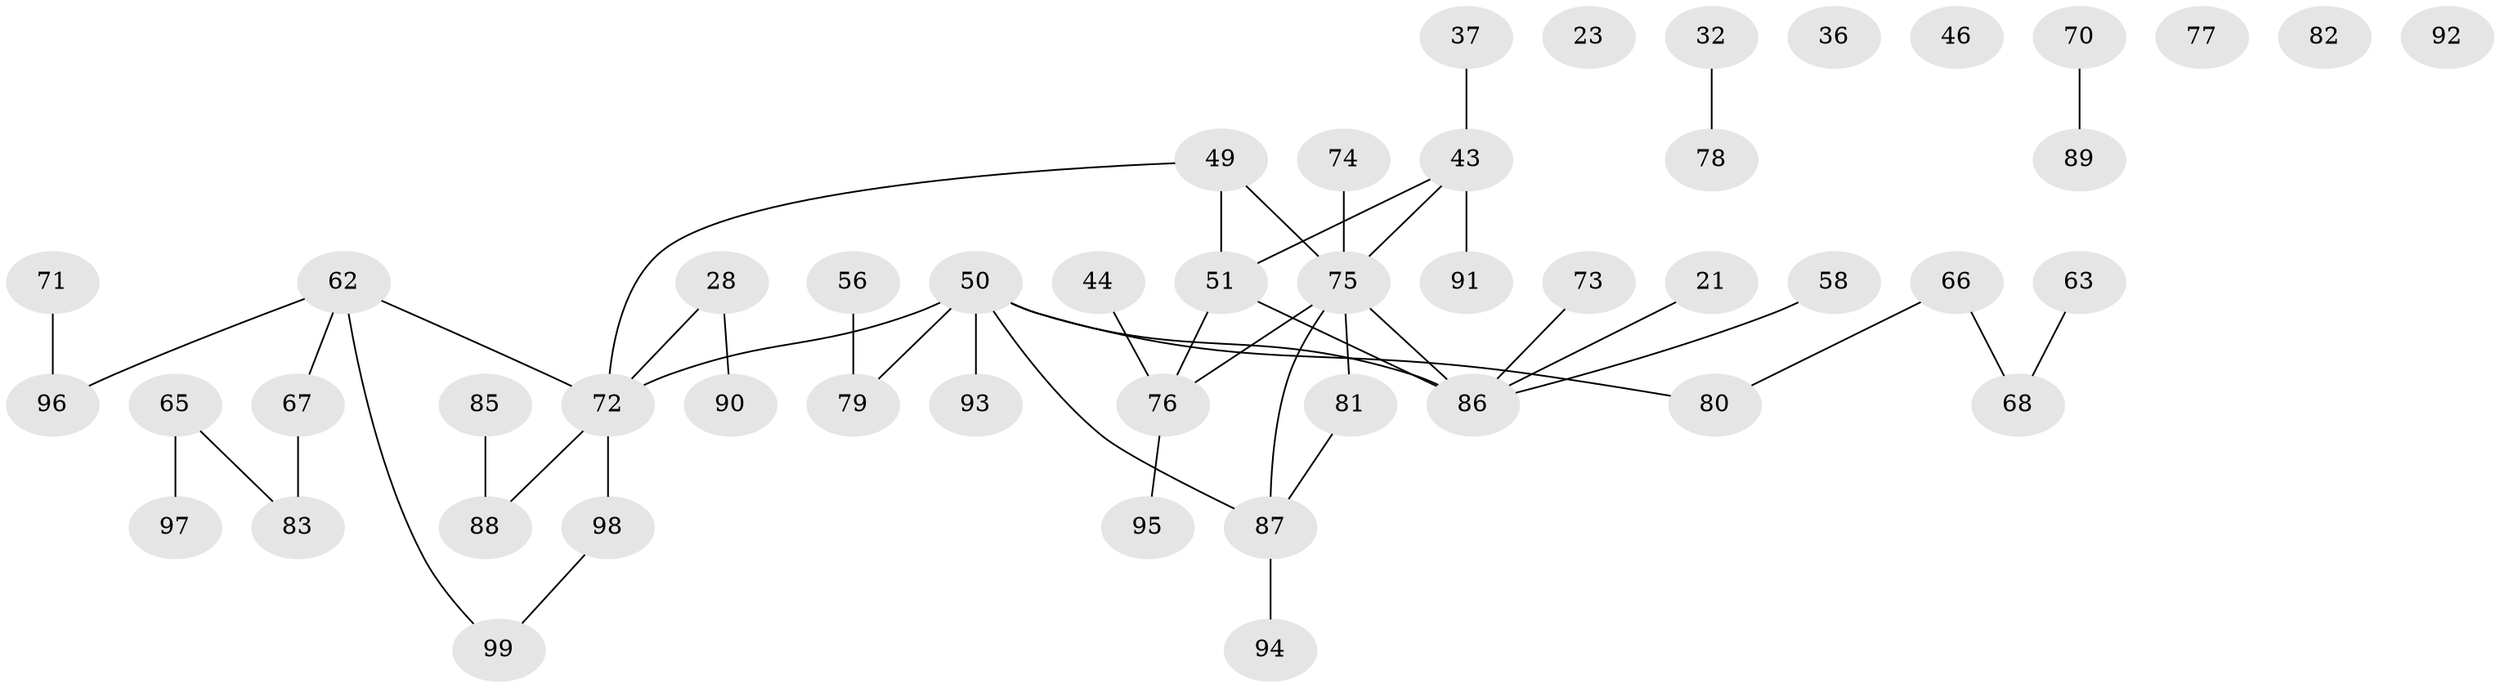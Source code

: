 // original degree distribution, {3: 0.23232323232323232, 1: 0.3333333333333333, 5: 0.010101010101010102, 2: 0.24242424242424243, 4: 0.10101010101010101, 0: 0.06060606060606061, 7: 0.010101010101010102, 6: 0.010101010101010102}
// Generated by graph-tools (version 1.1) at 2025/39/03/09/25 04:39:12]
// undirected, 49 vertices, 47 edges
graph export_dot {
graph [start="1"]
  node [color=gray90,style=filled];
  21;
  23;
  28 [super="+10"];
  32;
  36;
  37;
  43;
  44;
  46;
  49;
  50 [super="+19+41"];
  51 [super="+29"];
  56;
  58;
  62;
  63;
  65 [super="+54"];
  66 [super="+9"];
  67 [super="+59+60"];
  68;
  70;
  71;
  72 [super="+24+64+61"];
  73;
  74;
  75 [super="+5+25+69"];
  76 [super="+11+17"];
  77;
  78;
  79;
  80;
  81 [super="+48"];
  82;
  83;
  85 [super="+2"];
  86 [super="+52+84"];
  87 [super="+12+38+53+55"];
  88;
  89;
  90;
  91;
  92;
  93 [super="+7"];
  94;
  95;
  96 [super="+45"];
  97;
  98 [super="+57"];
  99;
  21 -- 86;
  28 -- 90;
  28 -- 72;
  32 -- 78;
  37 -- 43;
  43 -- 91;
  43 -- 51;
  43 -- 75;
  44 -- 76;
  49 -- 51;
  49 -- 75 [weight=3];
  49 -- 72 [weight=2];
  50 -- 80;
  50 -- 79;
  50 -- 86 [weight=2];
  50 -- 93;
  50 -- 87;
  50 -- 72;
  51 -- 76;
  51 -- 86 [weight=2];
  56 -- 79;
  58 -- 86;
  62 -- 99;
  62 -- 96;
  62 -- 67;
  62 -- 72;
  63 -- 68;
  65 -- 97;
  65 -- 83;
  66 -- 80;
  66 -- 68;
  67 -- 83;
  70 -- 89;
  71 -- 96;
  72 -- 88;
  72 -- 98;
  73 -- 86;
  74 -- 75;
  75 -- 87;
  75 -- 81 [weight=2];
  75 -- 86 [weight=2];
  75 -- 76;
  76 -- 95;
  81 -- 87;
  85 -- 88;
  87 -- 94;
  98 -- 99;
}
